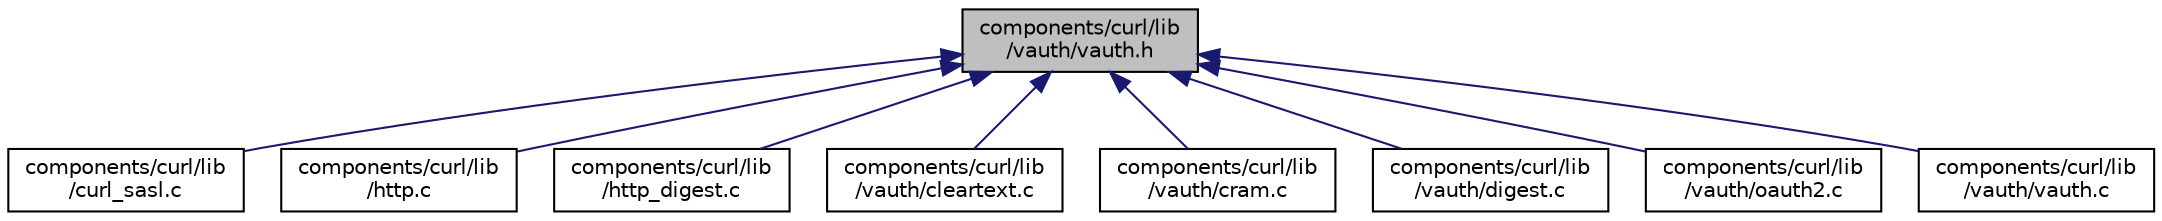 digraph "components/curl/lib/vauth/vauth.h"
{
  edge [fontname="Helvetica",fontsize="10",labelfontname="Helvetica",labelfontsize="10"];
  node [fontname="Helvetica",fontsize="10",shape=record];
  Node13 [label="components/curl/lib\l/vauth/vauth.h",height=0.2,width=0.4,color="black", fillcolor="grey75", style="filled", fontcolor="black"];
  Node13 -> Node14 [dir="back",color="midnightblue",fontsize="10",style="solid",fontname="Helvetica"];
  Node14 [label="components/curl/lib\l/curl_sasl.c",height=0.2,width=0.4,color="black", fillcolor="white", style="filled",URL="$curl__sasl_8c.html"];
  Node13 -> Node15 [dir="back",color="midnightblue",fontsize="10",style="solid",fontname="Helvetica"];
  Node15 [label="components/curl/lib\l/http.c",height=0.2,width=0.4,color="black", fillcolor="white", style="filled",URL="$http_8c.html"];
  Node13 -> Node16 [dir="back",color="midnightblue",fontsize="10",style="solid",fontname="Helvetica"];
  Node16 [label="components/curl/lib\l/http_digest.c",height=0.2,width=0.4,color="black", fillcolor="white", style="filled",URL="$http__digest_8c.html"];
  Node13 -> Node17 [dir="back",color="midnightblue",fontsize="10",style="solid",fontname="Helvetica"];
  Node17 [label="components/curl/lib\l/vauth/cleartext.c",height=0.2,width=0.4,color="black", fillcolor="white", style="filled",URL="$cleartext_8c.html"];
  Node13 -> Node18 [dir="back",color="midnightblue",fontsize="10",style="solid",fontname="Helvetica"];
  Node18 [label="components/curl/lib\l/vauth/cram.c",height=0.2,width=0.4,color="black", fillcolor="white", style="filled",URL="$cram_8c.html"];
  Node13 -> Node19 [dir="back",color="midnightblue",fontsize="10",style="solid",fontname="Helvetica"];
  Node19 [label="components/curl/lib\l/vauth/digest.c",height=0.2,width=0.4,color="black", fillcolor="white", style="filled",URL="$digest_8c.html"];
  Node13 -> Node20 [dir="back",color="midnightblue",fontsize="10",style="solid",fontname="Helvetica"];
  Node20 [label="components/curl/lib\l/vauth/oauth2.c",height=0.2,width=0.4,color="black", fillcolor="white", style="filled",URL="$oauth2_8c.html"];
  Node13 -> Node21 [dir="back",color="midnightblue",fontsize="10",style="solid",fontname="Helvetica"];
  Node21 [label="components/curl/lib\l/vauth/vauth.c",height=0.2,width=0.4,color="black", fillcolor="white", style="filled",URL="$vauth_8c.html"];
}
